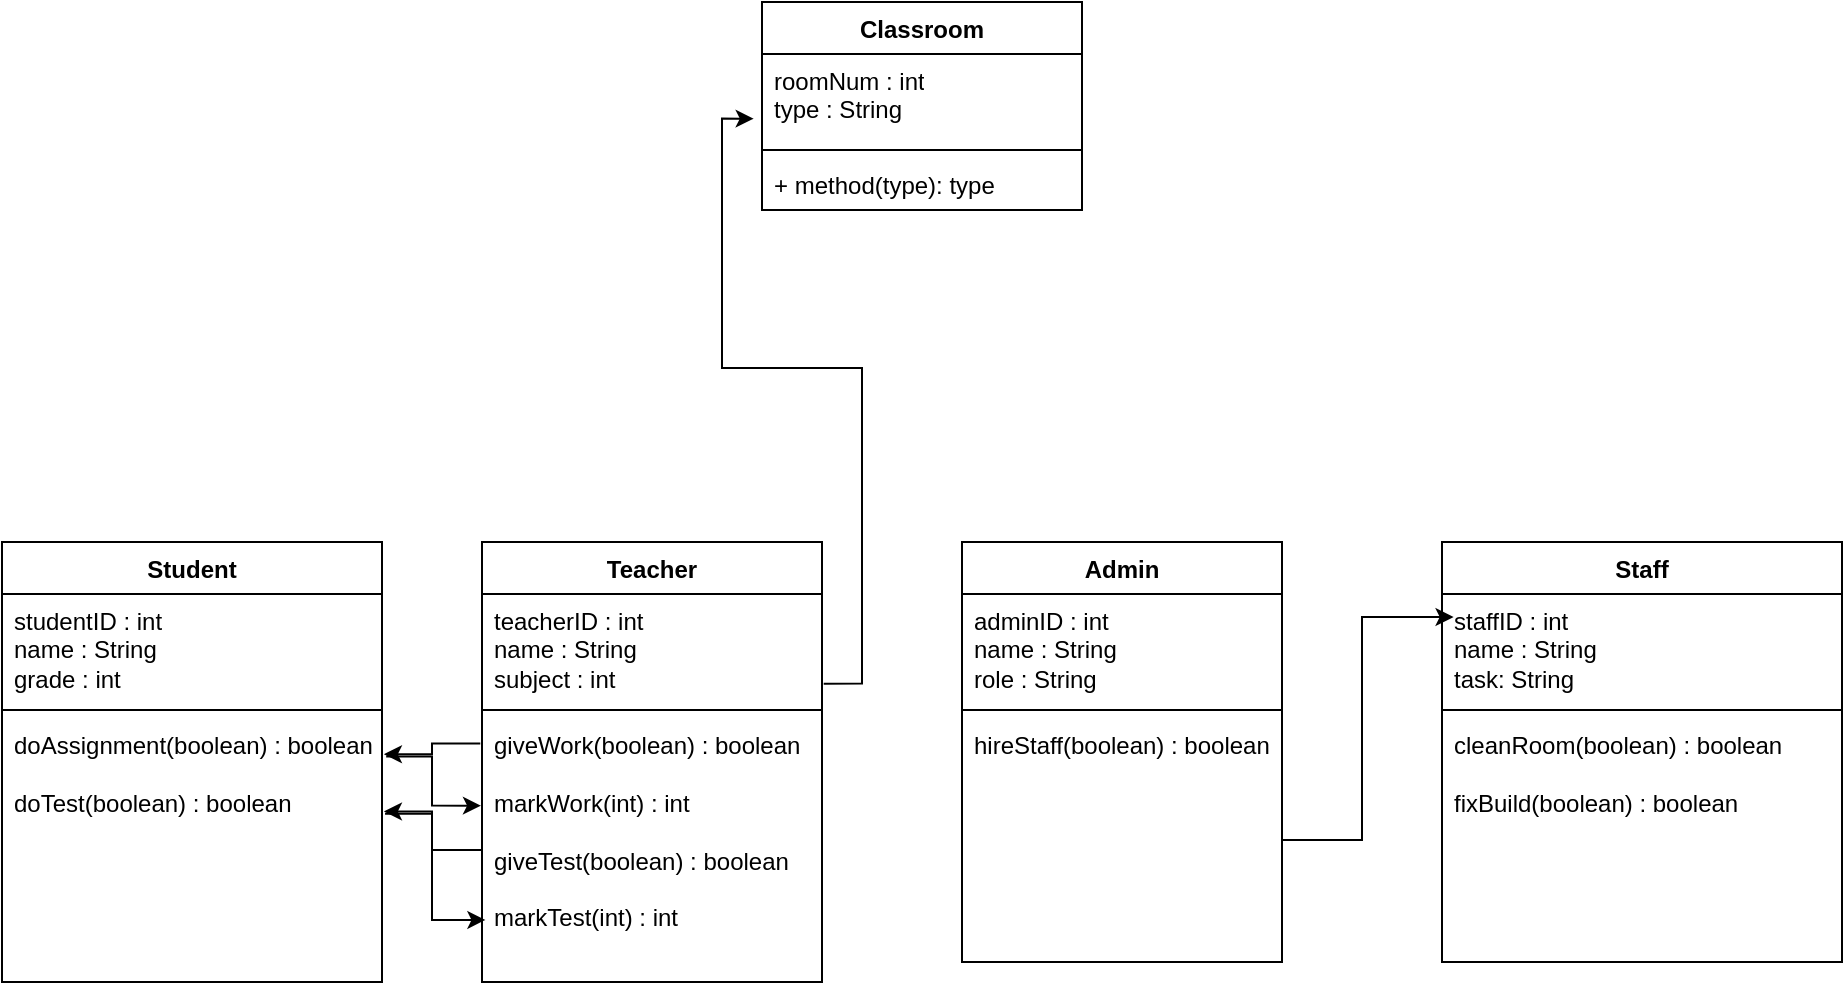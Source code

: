 <mxfile version="23.1.8" type="github">
  <diagram name="Page-1" id="Rq9YSym_X7KbcBdRFilA">
    <mxGraphModel dx="2220" dy="804" grid="1" gridSize="10" guides="1" tooltips="1" connect="1" arrows="1" fold="1" page="1" pageScale="1" pageWidth="827" pageHeight="1169" math="0" shadow="0">
      <root>
        <mxCell id="0" />
        <mxCell id="1" parent="0" />
        <mxCell id="djeMdiH4pRUTHiAQms-q-1" value="Staff" style="swimlane;fontStyle=1;align=center;verticalAlign=top;childLayout=stackLayout;horizontal=1;startSize=26;horizontalStack=0;resizeParent=1;resizeParentMax=0;resizeLast=0;collapsible=1;marginBottom=0;whiteSpace=wrap;html=1;" vertex="1" parent="1">
          <mxGeometry x="160" y="440" width="200" height="210" as="geometry" />
        </mxCell>
        <mxCell id="djeMdiH4pRUTHiAQms-q-2" value="staffID : int&lt;br&gt;name : String&lt;br&gt;task: String" style="text;strokeColor=none;fillColor=none;align=left;verticalAlign=top;spacingLeft=4;spacingRight=4;overflow=hidden;rotatable=0;points=[[0,0.5],[1,0.5]];portConstraint=eastwest;whiteSpace=wrap;html=1;" vertex="1" parent="djeMdiH4pRUTHiAQms-q-1">
          <mxGeometry y="26" width="200" height="54" as="geometry" />
        </mxCell>
        <mxCell id="djeMdiH4pRUTHiAQms-q-3" value="" style="line;strokeWidth=1;fillColor=none;align=left;verticalAlign=middle;spacingTop=-1;spacingLeft=3;spacingRight=3;rotatable=0;labelPosition=right;points=[];portConstraint=eastwest;strokeColor=inherit;" vertex="1" parent="djeMdiH4pRUTHiAQms-q-1">
          <mxGeometry y="80" width="200" height="8" as="geometry" />
        </mxCell>
        <mxCell id="djeMdiH4pRUTHiAQms-q-4" value="cleanRoom(boolean) : boolean&lt;br&gt;&lt;br&gt;fixBuild(boolean) : boolean" style="text;strokeColor=none;fillColor=none;align=left;verticalAlign=top;spacingLeft=4;spacingRight=4;overflow=hidden;rotatable=0;points=[[0,0.5],[1,0.5]];portConstraint=eastwest;whiteSpace=wrap;html=1;" vertex="1" parent="djeMdiH4pRUTHiAQms-q-1">
          <mxGeometry y="88" width="200" height="122" as="geometry" />
        </mxCell>
        <mxCell id="djeMdiH4pRUTHiAQms-q-5" value="Classroom" style="swimlane;fontStyle=1;align=center;verticalAlign=top;childLayout=stackLayout;horizontal=1;startSize=26;horizontalStack=0;resizeParent=1;resizeParentMax=0;resizeLast=0;collapsible=1;marginBottom=0;whiteSpace=wrap;html=1;" vertex="1" parent="1">
          <mxGeometry x="-180" y="170" width="160" height="104" as="geometry" />
        </mxCell>
        <mxCell id="djeMdiH4pRUTHiAQms-q-6" value="roomNum : int&lt;div&gt;type : String&lt;/div&gt;" style="text;strokeColor=none;fillColor=none;align=left;verticalAlign=top;spacingLeft=4;spacingRight=4;overflow=hidden;rotatable=0;points=[[0,0.5],[1,0.5]];portConstraint=eastwest;whiteSpace=wrap;html=1;" vertex="1" parent="djeMdiH4pRUTHiAQms-q-5">
          <mxGeometry y="26" width="160" height="44" as="geometry" />
        </mxCell>
        <mxCell id="djeMdiH4pRUTHiAQms-q-7" value="" style="line;strokeWidth=1;fillColor=none;align=left;verticalAlign=middle;spacingTop=-1;spacingLeft=3;spacingRight=3;rotatable=0;labelPosition=right;points=[];portConstraint=eastwest;strokeColor=inherit;" vertex="1" parent="djeMdiH4pRUTHiAQms-q-5">
          <mxGeometry y="70" width="160" height="8" as="geometry" />
        </mxCell>
        <mxCell id="djeMdiH4pRUTHiAQms-q-8" value="+ method(type): type" style="text;strokeColor=none;fillColor=none;align=left;verticalAlign=top;spacingLeft=4;spacingRight=4;overflow=hidden;rotatable=0;points=[[0,0.5],[1,0.5]];portConstraint=eastwest;whiteSpace=wrap;html=1;" vertex="1" parent="djeMdiH4pRUTHiAQms-q-5">
          <mxGeometry y="78" width="160" height="26" as="geometry" />
        </mxCell>
        <mxCell id="djeMdiH4pRUTHiAQms-q-9" value="Admin" style="swimlane;fontStyle=1;align=center;verticalAlign=top;childLayout=stackLayout;horizontal=1;startSize=26;horizontalStack=0;resizeParent=1;resizeParentMax=0;resizeLast=0;collapsible=1;marginBottom=0;whiteSpace=wrap;html=1;" vertex="1" parent="1">
          <mxGeometry x="-80" y="440" width="160" height="210" as="geometry" />
        </mxCell>
        <mxCell id="djeMdiH4pRUTHiAQms-q-10" value="adminID : int&lt;br&gt;name : String&lt;br&gt;role : String" style="text;strokeColor=none;fillColor=none;align=left;verticalAlign=top;spacingLeft=4;spacingRight=4;overflow=hidden;rotatable=0;points=[[0,0.5],[1,0.5]];portConstraint=eastwest;whiteSpace=wrap;html=1;" vertex="1" parent="djeMdiH4pRUTHiAQms-q-9">
          <mxGeometry y="26" width="160" height="54" as="geometry" />
        </mxCell>
        <mxCell id="djeMdiH4pRUTHiAQms-q-11" value="" style="line;strokeWidth=1;fillColor=none;align=left;verticalAlign=middle;spacingTop=-1;spacingLeft=3;spacingRight=3;rotatable=0;labelPosition=right;points=[];portConstraint=eastwest;strokeColor=inherit;" vertex="1" parent="djeMdiH4pRUTHiAQms-q-9">
          <mxGeometry y="80" width="160" height="8" as="geometry" />
        </mxCell>
        <mxCell id="djeMdiH4pRUTHiAQms-q-12" value="hireStaff(boolean) : boolean&lt;br&gt;&lt;div&gt;&lt;br/&gt;&lt;/div&gt;" style="text;strokeColor=none;fillColor=none;align=left;verticalAlign=top;spacingLeft=4;spacingRight=4;overflow=hidden;rotatable=0;points=[[0,0.5],[1,0.5]];portConstraint=eastwest;whiteSpace=wrap;html=1;" vertex="1" parent="djeMdiH4pRUTHiAQms-q-9">
          <mxGeometry y="88" width="160" height="122" as="geometry" />
        </mxCell>
        <mxCell id="djeMdiH4pRUTHiAQms-q-13" value="Teacher" style="swimlane;fontStyle=1;align=center;verticalAlign=top;childLayout=stackLayout;horizontal=1;startSize=26;horizontalStack=0;resizeParent=1;resizeParentMax=0;resizeLast=0;collapsible=1;marginBottom=0;whiteSpace=wrap;html=1;" vertex="1" parent="1">
          <mxGeometry x="-320" y="440" width="170" height="220" as="geometry" />
        </mxCell>
        <mxCell id="djeMdiH4pRUTHiAQms-q-14" value="teacherID : int&lt;div style=&quot;border-color: var(--border-color);&quot;&gt;name : String&lt;/div&gt;&lt;div style=&quot;border-color: var(--border-color);&quot;&gt;subject : int&lt;/div&gt;" style="text;strokeColor=none;fillColor=none;align=left;verticalAlign=top;spacingLeft=4;spacingRight=4;overflow=hidden;rotatable=0;points=[[0,0.5],[1,0.5]];portConstraint=eastwest;whiteSpace=wrap;html=1;" vertex="1" parent="djeMdiH4pRUTHiAQms-q-13">
          <mxGeometry y="26" width="170" height="54" as="geometry" />
        </mxCell>
        <mxCell id="djeMdiH4pRUTHiAQms-q-15" value="" style="line;strokeWidth=1;fillColor=none;align=left;verticalAlign=middle;spacingTop=-1;spacingLeft=3;spacingRight=3;rotatable=0;labelPosition=right;points=[];portConstraint=eastwest;strokeColor=inherit;" vertex="1" parent="djeMdiH4pRUTHiAQms-q-13">
          <mxGeometry y="80" width="170" height="8" as="geometry" />
        </mxCell>
        <mxCell id="djeMdiH4pRUTHiAQms-q-16" value="giveWork(boolean) : boolean&lt;br&gt;&lt;br&gt;markWork(int) : int&lt;br&gt;&lt;br&gt;giveTest(boolean) : boolean&lt;br&gt;&lt;br&gt;markTest(int) : int" style="text;strokeColor=none;fillColor=none;align=left;verticalAlign=top;spacingLeft=4;spacingRight=4;overflow=hidden;rotatable=0;points=[[0,0.5],[1,0.5]];portConstraint=eastwest;whiteSpace=wrap;html=1;" vertex="1" parent="djeMdiH4pRUTHiAQms-q-13">
          <mxGeometry y="88" width="170" height="132" as="geometry" />
        </mxCell>
        <mxCell id="djeMdiH4pRUTHiAQms-q-18" value="Student" style="swimlane;fontStyle=1;align=center;verticalAlign=top;childLayout=stackLayout;horizontal=1;startSize=26;horizontalStack=0;resizeParent=1;resizeParentMax=0;resizeLast=0;collapsible=1;marginBottom=0;whiteSpace=wrap;html=1;" vertex="1" parent="1">
          <mxGeometry x="-560" y="440" width="190" height="220" as="geometry" />
        </mxCell>
        <mxCell id="djeMdiH4pRUTHiAQms-q-19" value="studentID : int&lt;div&gt;name : String&lt;/div&gt;&lt;div&gt;grade : int&lt;/div&gt;" style="text;strokeColor=none;fillColor=none;align=left;verticalAlign=top;spacingLeft=4;spacingRight=4;overflow=hidden;rotatable=0;points=[[0,0.5],[1,0.5]];portConstraint=eastwest;whiteSpace=wrap;html=1;" vertex="1" parent="djeMdiH4pRUTHiAQms-q-18">
          <mxGeometry y="26" width="190" height="54" as="geometry" />
        </mxCell>
        <mxCell id="djeMdiH4pRUTHiAQms-q-20" value="" style="line;strokeWidth=1;fillColor=none;align=left;verticalAlign=middle;spacingTop=-1;spacingLeft=3;spacingRight=3;rotatable=0;labelPosition=right;points=[];portConstraint=eastwest;strokeColor=inherit;" vertex="1" parent="djeMdiH4pRUTHiAQms-q-18">
          <mxGeometry y="80" width="190" height="8" as="geometry" />
        </mxCell>
        <mxCell id="djeMdiH4pRUTHiAQms-q-21" value="doAssignment(boolean) : boolean&lt;br&gt;&lt;br&gt;doTest(boolean) : boolean&lt;br&gt;&lt;div&gt;&lt;br/&gt;&lt;/div&gt;" style="text;strokeColor=none;fillColor=none;align=left;verticalAlign=top;spacingLeft=4;spacingRight=4;overflow=hidden;rotatable=0;points=[[0,0.5],[1,0.5]];portConstraint=eastwest;whiteSpace=wrap;html=1;" vertex="1" parent="djeMdiH4pRUTHiAQms-q-18">
          <mxGeometry y="88" width="190" height="132" as="geometry" />
        </mxCell>
        <mxCell id="djeMdiH4pRUTHiAQms-q-25" style="edgeStyle=orthogonalEdgeStyle;rounded=0;orthogonalLoop=1;jettySize=auto;html=1;exitX=0;exitY=0.5;exitDx=0;exitDy=0;entryX=1.005;entryY=0.354;entryDx=0;entryDy=0;entryPerimeter=0;" edge="1" parent="1" source="djeMdiH4pRUTHiAQms-q-16" target="djeMdiH4pRUTHiAQms-q-21">
          <mxGeometry relative="1" as="geometry" />
        </mxCell>
        <mxCell id="djeMdiH4pRUTHiAQms-q-26" style="edgeStyle=orthogonalEdgeStyle;rounded=0;orthogonalLoop=1;jettySize=auto;html=1;exitX=1.011;exitY=0.146;exitDx=0;exitDy=0;entryX=-0.003;entryY=0.332;entryDx=0;entryDy=0;entryPerimeter=0;exitPerimeter=0;" edge="1" parent="1" source="djeMdiH4pRUTHiAQms-q-21" target="djeMdiH4pRUTHiAQms-q-16">
          <mxGeometry relative="1" as="geometry" />
        </mxCell>
        <mxCell id="djeMdiH4pRUTHiAQms-q-29" style="edgeStyle=orthogonalEdgeStyle;rounded=0;orthogonalLoop=1;jettySize=auto;html=1;exitX=-0.005;exitY=0.097;exitDx=0;exitDy=0;entryX=1.005;entryY=0.137;entryDx=0;entryDy=0;entryPerimeter=0;exitPerimeter=0;" edge="1" parent="1" source="djeMdiH4pRUTHiAQms-q-16" target="djeMdiH4pRUTHiAQms-q-21">
          <mxGeometry relative="1" as="geometry" />
        </mxCell>
        <mxCell id="djeMdiH4pRUTHiAQms-q-30" style="edgeStyle=orthogonalEdgeStyle;rounded=0;orthogonalLoop=1;jettySize=auto;html=1;entryX=0.01;entryY=0.765;entryDx=0;entryDy=0;entryPerimeter=0;exitX=1.008;exitY=0.363;exitDx=0;exitDy=0;exitPerimeter=0;" edge="1" parent="1" source="djeMdiH4pRUTHiAQms-q-21" target="djeMdiH4pRUTHiAQms-q-16">
          <mxGeometry relative="1" as="geometry" />
        </mxCell>
        <mxCell id="djeMdiH4pRUTHiAQms-q-32" style="edgeStyle=orthogonalEdgeStyle;rounded=0;orthogonalLoop=1;jettySize=auto;html=1;entryX=0.029;entryY=0.213;entryDx=0;entryDy=0;entryPerimeter=0;" edge="1" parent="1" source="djeMdiH4pRUTHiAQms-q-12" target="djeMdiH4pRUTHiAQms-q-2">
          <mxGeometry relative="1" as="geometry" />
        </mxCell>
        <mxCell id="djeMdiH4pRUTHiAQms-q-33" style="edgeStyle=orthogonalEdgeStyle;rounded=0;orthogonalLoop=1;jettySize=auto;html=1;entryX=-0.026;entryY=0.735;entryDx=0;entryDy=0;entryPerimeter=0;exitX=1.005;exitY=0.83;exitDx=0;exitDy=0;exitPerimeter=0;" edge="1" parent="1" source="djeMdiH4pRUTHiAQms-q-14" target="djeMdiH4pRUTHiAQms-q-6">
          <mxGeometry relative="1" as="geometry" />
        </mxCell>
      </root>
    </mxGraphModel>
  </diagram>
</mxfile>
